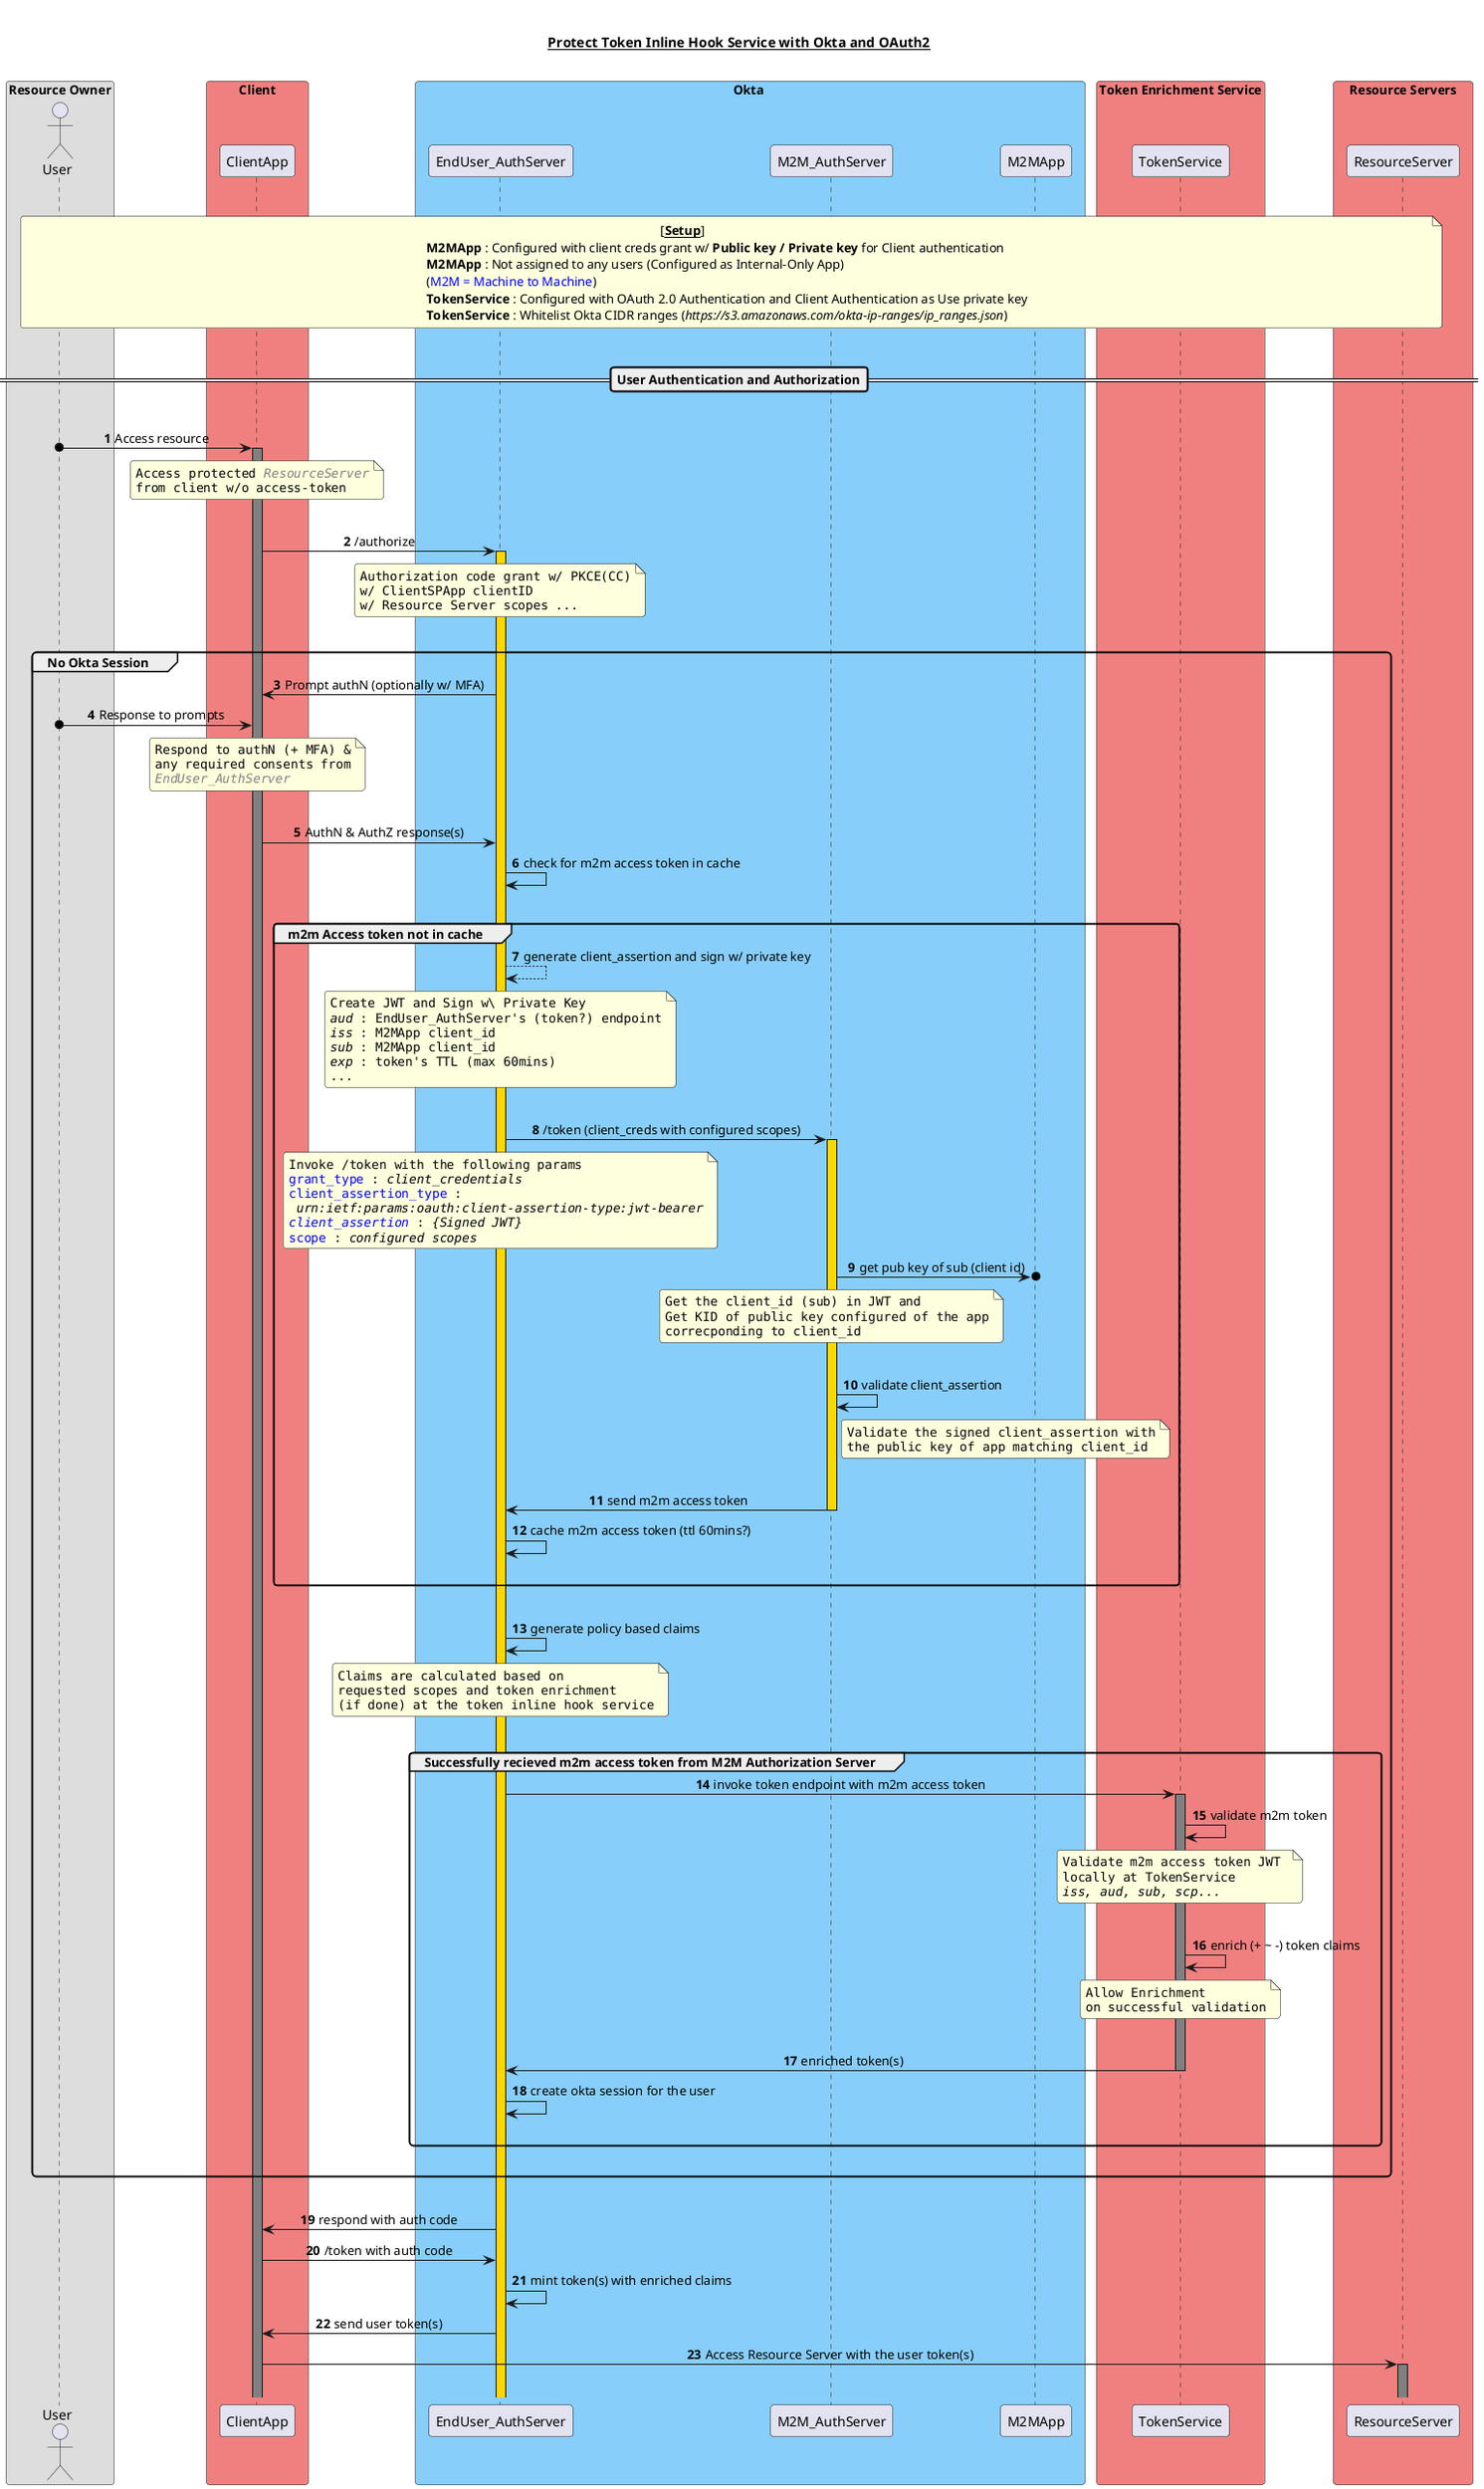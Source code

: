 @startuml TokenEnrichment
skinparam ParticipantPadding 10
skinparam BoxPadding 5
skinparam roundcorner 7
autonumber
skinparam sequenceMessageAlign center
skinparam responseMessageBelowArrow true

title \n<u><b>Protect Token Inline Hook Service with Okta and OAuth2</b></u>\n

box "Resource Owner"  
    actor User as user
end box

box "Client" #f08080
    participant "ClientApp" as client 
end box

box "Okta " #LightSkyBlue 
    participant EndUser_AuthServer as eaz 
    participant M2M_AuthServer as maz
    participant M2MApp as ma
end box

box "Token Enrichment Service" #f08080
    participant TokenService as tkns
end box

box "Resource Servers" #f08080
    participant ResourceServer as rs
end box
||||
note across
    \t\t\t\t\t\t\t\t\t[<u>**Setup**</u>] 
    **M2MApp** : Configured with client creds grant w/ <b>Public key / Private key</b> for Client authentication
    **M2MApp** : Not assigned to any users (Configured as Internal-Only App)
    (<font color=blue>M2M = Machine to Machine</font>)
    **TokenService** : Configured with OAuth 2.0 Authentication and Client Authentication as Use private key
    **TokenService** : Whitelist Okta CIDR ranges (<i>https://s3.amazonaws.com/okta-ip-ranges/ip_ranges.json</i>)
end note
||||
==User Authentication and Authorization==
||||
user o-> client  ++ #Grey : Access resource
note over client
    ""Access protected <font color=Grey><i>ResourceServer</i></font>""
    ""from client w/o access-token""
end note
||||
client -> eaz ++ #gold : /authorize
note over eaz
    ""Authorization code grant w/ PKCE(CC)""
    ""w/ ClientSPApp clientID""
    ""w/ Resource Server scopes ...""
end note
||||
group  No Okta Session 
    eaz -> client : Prompt authN (optionally w/ MFA)
    user o-> client : Response to prompts
    note over client
        ""Respond to authN (+ MFA) &""
        ""any required consents from""
        ""<font color=Grey><i>EndUser_AuthServer</i></font>""
    end note
    ||||
    client -> eaz : AuthN & AuthZ response(s)
    eaz -> eaz : check for m2m access token in cache
    ||||
    group m2m Access token not in cache
        eaz --> eaz  #Grey : generate client_assertion and sign w/ private key
        note over eaz
            ""Create JWT and Sign w\ Private Key""
            ""<i>aud</i> : EndUser_AuthServer's (token?) endpoint""
            ""<i>iss</i> : M2MApp client_id""
            ""<i>sub</i> : M2MApp client_id""
            ""<i>exp</i> : token's TTL (max 60mins)""
            ""...""
        end note
        ||||
        eaz -> maz ++ #gold: /token (client_creds with configured scopes)
        note over eaz
            ""Invoke /token with the following params""
            ""<font color=blue>grant_type</font> : <i>client_credentials</i>""
            ""<font color=blue>client_assertion_type</font> : ""
            "" <i>urn:ietf:params:oauth:client-assertion-type:jwt-bearer</i>""
            ""<font color=blue><i>client_assertion</font> : <i>{Signed JWT}</i>""
            ""<font color=blue>scope</font> : <i>configured scopes</i>""
        end note
        maz ->o ma : get pub key of sub (client id)
        note over maz
            ""Get the client_id (sub) in JWT and""
            ""Get KID of public key configured of the app""
            ""correcponding to client_id""
        end note
        ||||
        maz -> maz : validate client_assertion
        note right maz
            ""Validate the signed client_assertion with""
            ""the public key of app matching client_id""
        end note
        ||||
        maz -> eaz -- : send m2m access token
        eaz -> eaz : cache m2m access token (ttl 60mins?)
        ||||
    end
    ||||
    eaz -> eaz : generate policy based claims
    note over eaz
        ""Claims are calculated based on""
        ""requested scopes and token enrichment""
        ""(if done) at the token inline hook service""
    end note
    ||||
    group Successfully recieved m2m access token from M2M Authorization Server
        eaz -> tkns ++ #Grey: invoke token endpoint with m2m access token
        tkns -> tkns : validate m2m token
        note over tkns
            ""Validate m2m access token JWT ""
            ""locally at TokenService""
            ""<i>iss, aud, sub, scp...</i>""
        end note
        ||||
        tkns -> tkns : enrich (+ ~ -) token claims
        note over tkns
            ""Allow Enrichment""
            ""on successful validation""
        end note
        ||||
        tkns -> eaz -- : enriched token(s)
        eaz -> eaz : create okta session for the user
        ||||    
    end
    ||||
end
||||
eaz -> client : respond with auth code
client -> eaz : /token with auth code
eaz -> eaz : mint token(s) with enriched claims
eaz -> client : send user token(s)
client -> rs ++ #grey: Access Resource Server with the user token(s)
||||
@enduml